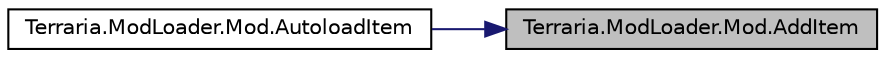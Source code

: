 digraph "Terraria.ModLoader.Mod.AddItem"
{
 // LATEX_PDF_SIZE
  edge [fontname="Helvetica",fontsize="10",labelfontname="Helvetica",labelfontsize="10"];
  node [fontname="Helvetica",fontsize="10",shape=record];
  rankdir="RL";
  Node1 [label="Terraria.ModLoader.Mod.AddItem",height=0.2,width=0.4,color="black", fillcolor="grey75", style="filled", fontcolor="black",tooltip="Adds a type of item to your mod with the specified internal name. This method should be called in Loa..."];
  Node1 -> Node2 [dir="back",color="midnightblue",fontsize="10",style="solid",fontname="Helvetica"];
  Node2 [label="Terraria.ModLoader.Mod.AutoloadItem",height=0.2,width=0.4,color="black", fillcolor="white", style="filled",URL="$class_terraria_1_1_mod_loader_1_1_mod.html#abda6b3a9ca7641689fd6e5dbdd954b86",tooltip=" "];
}
